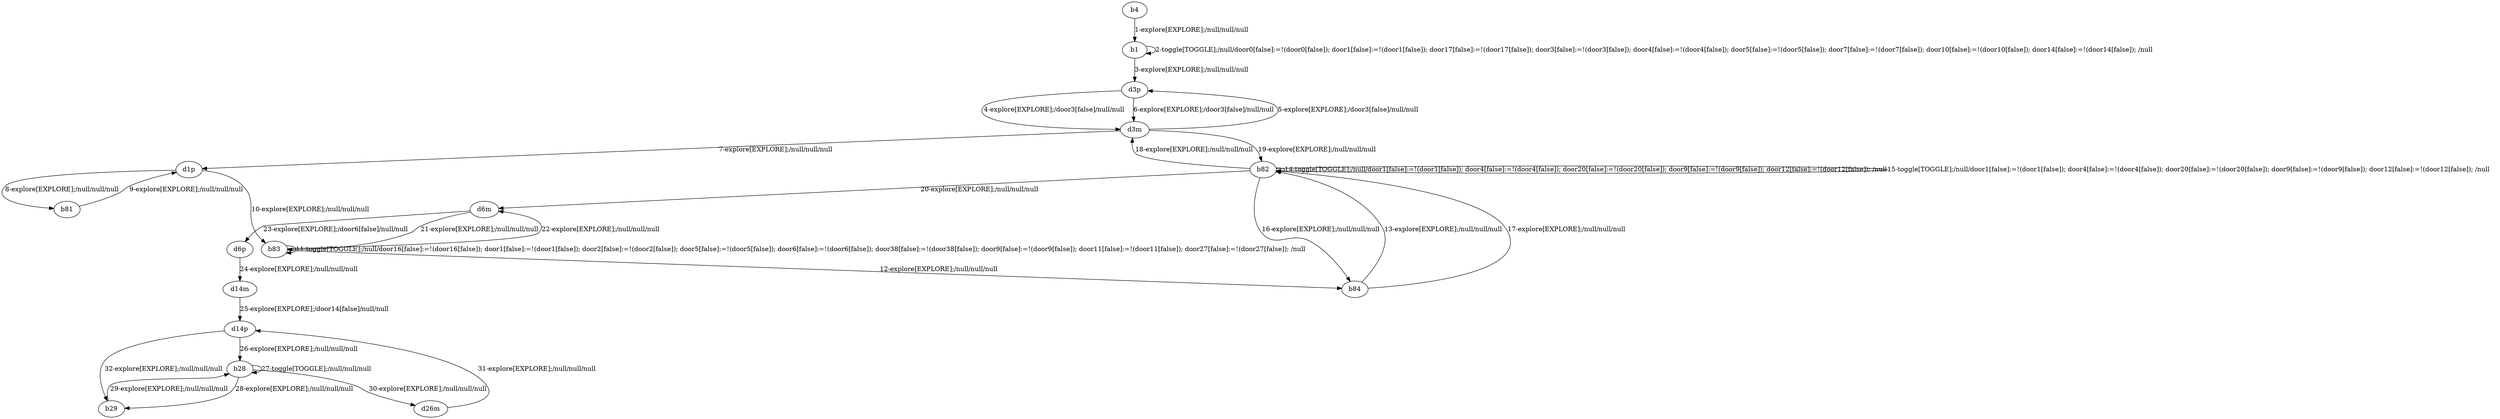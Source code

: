 # Total number of goals covered by this test: 2
# d26m --> d14p
# d14p --> b29

digraph g {
"b4" -> "b1" [label = "1-explore[EXPLORE];/null/null/null"];
"b1" -> "b1" [label = "2-toggle[TOGGLE];/null/door0[false]:=!(door0[false]); door1[false]:=!(door1[false]); door17[false]:=!(door17[false]); door3[false]:=!(door3[false]); door4[false]:=!(door4[false]); door5[false]:=!(door5[false]); door7[false]:=!(door7[false]); door10[false]:=!(door10[false]); door14[false]:=!(door14[false]); /null"];
"b1" -> "d3p" [label = "3-explore[EXPLORE];/null/null/null"];
"d3p" -> "d3m" [label = "4-explore[EXPLORE];/door3[false]/null/null"];
"d3m" -> "d3p" [label = "5-explore[EXPLORE];/door3[false]/null/null"];
"d3p" -> "d3m" [label = "6-explore[EXPLORE];/door3[false]/null/null"];
"d3m" -> "d1p" [label = "7-explore[EXPLORE];/null/null/null"];
"d1p" -> "b81" [label = "8-explore[EXPLORE];/null/null/null"];
"b81" -> "d1p" [label = "9-explore[EXPLORE];/null/null/null"];
"d1p" -> "b83" [label = "10-explore[EXPLORE];/null/null/null"];
"b83" -> "b83" [label = "11-toggle[TOGGLE];/null/door16[false]:=!(door16[false]); door1[false]:=!(door1[false]); door2[false]:=!(door2[false]); door5[false]:=!(door5[false]); door6[false]:=!(door6[false]); door38[false]:=!(door38[false]); door9[false]:=!(door9[false]); door11[false]:=!(door11[false]); door27[false]:=!(door27[false]); /null"];
"b83" -> "b84" [label = "12-explore[EXPLORE];/null/null/null"];
"b84" -> "b82" [label = "13-explore[EXPLORE];/null/null/null"];
"b82" -> "b82" [label = "14-toggle[TOGGLE];/null/door1[false]:=!(door1[false]); door4[false]:=!(door4[false]); door20[false]:=!(door20[false]); door9[false]:=!(door9[false]); door12[false]:=!(door12[false]); /null"];
"b82" -> "b82" [label = "15-toggle[TOGGLE];/null/door1[false]:=!(door1[false]); door4[false]:=!(door4[false]); door20[false]:=!(door20[false]); door9[false]:=!(door9[false]); door12[false]:=!(door12[false]); /null"];
"b82" -> "b84" [label = "16-explore[EXPLORE];/null/null/null"];
"b84" -> "b82" [label = "17-explore[EXPLORE];/null/null/null"];
"b82" -> "d3m" [label = "18-explore[EXPLORE];/null/null/null"];
"d3m" -> "b82" [label = "19-explore[EXPLORE];/null/null/null"];
"b82" -> "d6m" [label = "20-explore[EXPLORE];/null/null/null"];
"d6m" -> "b83" [label = "21-explore[EXPLORE];/null/null/null"];
"b83" -> "d6m" [label = "22-explore[EXPLORE];/null/null/null"];
"d6m" -> "d6p" [label = "23-explore[EXPLORE];/door6[false]/null/null"];
"d6p" -> "d14m" [label = "24-explore[EXPLORE];/null/null/null"];
"d14m" -> "d14p" [label = "25-explore[EXPLORE];/door14[false]/null/null"];
"d14p" -> "b28" [label = "26-explore[EXPLORE];/null/null/null"];
"b28" -> "b28" [label = "27-toggle[TOGGLE];/null/null/null"];
"b28" -> "b29" [label = "28-explore[EXPLORE];/null/null/null"];
"b29" -> "b28" [label = "29-explore[EXPLORE];/null/null/null"];
"b28" -> "d26m" [label = "30-explore[EXPLORE];/null/null/null"];
"d26m" -> "d14p" [label = "31-explore[EXPLORE];/null/null/null"];
"d14p" -> "b29" [label = "32-explore[EXPLORE];/null/null/null"];
}